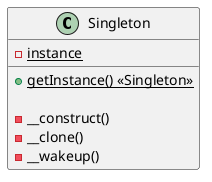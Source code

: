 @startuml
class Singleton{
    - {static} instance
    + {static} getInstance() <<Singleton>>

    - __construct()
    - __clone()
    - __wakeup()
}


@enduml
